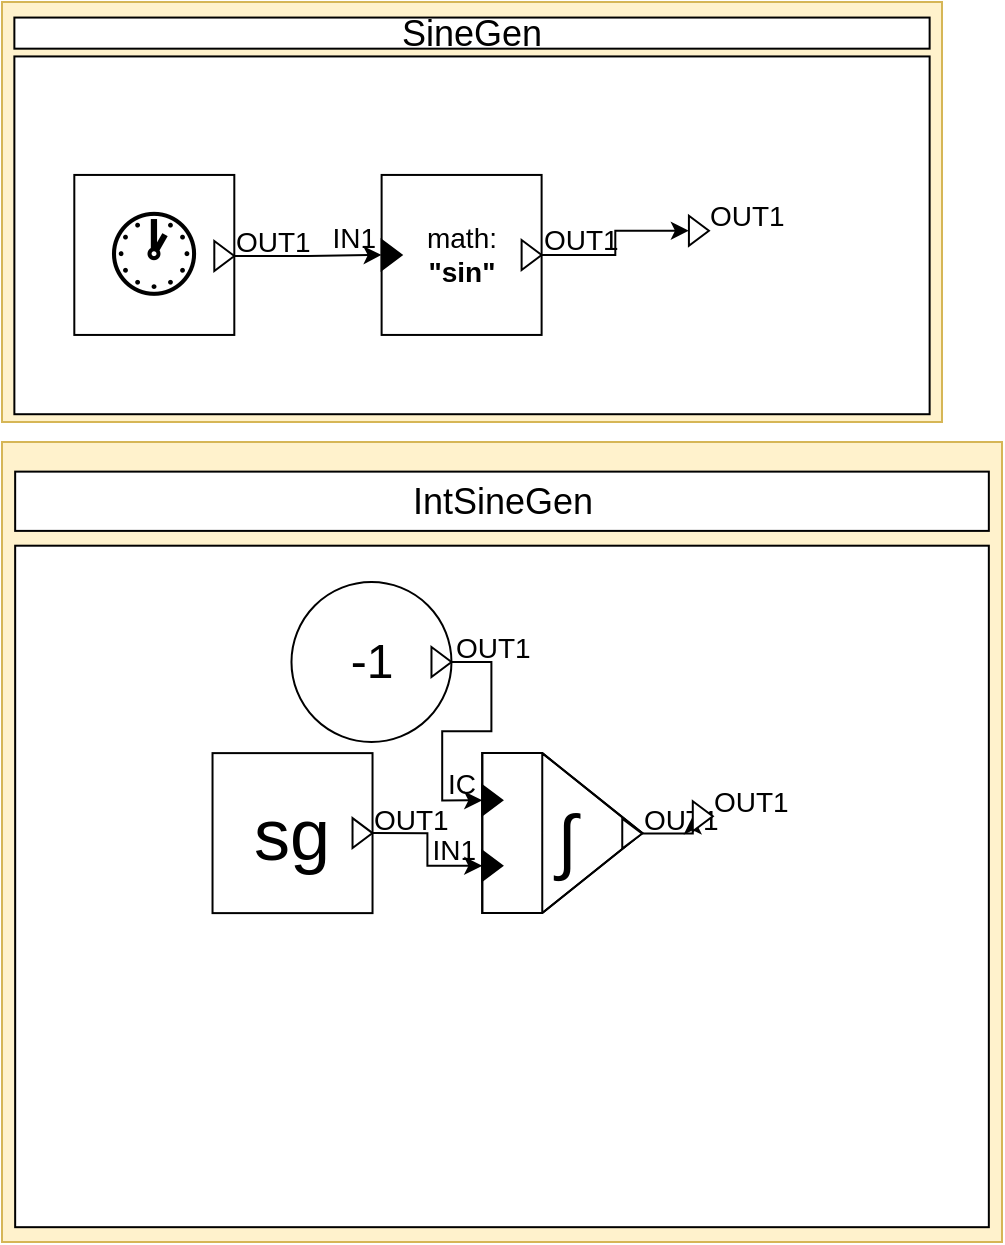 <mxfile version="20.3.0" type="device"><diagram id="8k8x3AmDGYQKGOEN4Yke" name="Page-1"><mxGraphModel dx="1185" dy="721" grid="1" gridSize="10" guides="1" tooltips="1" connect="1" arrows="1" fold="1" page="1" pageScale="1" pageWidth="850" pageHeight="1100" math="0" shadow="0"><root><mxCell id="0"/><mxCell id="1" parent="0"/><object label="" placeholders="1" class_name="SineGen" id="BT3kLtxiukpyVDSTcT08-5"><mxCell style="rounded=0;whiteSpace=wrap;html=1;fillColor=#fff2cc;strokeColor=#d6b656;container=0;connectable=0;allowArrows=0;treeFolding=0;moveCells=0;treeMoving=0;comic=0;rotatable=0;expand=1;autosize=1;resizeWidth=1;resizeHeight=1;metaEdit=1;" parent="1" vertex="1"><mxGeometry x="110" y="370" width="470" height="210" as="geometry"><mxRectangle x="40" y="400" width="50" height="40" as="alternateBounds"/></mxGeometry></mxCell></object><object label="SineGen" placeholders="1" id="BT3kLtxiukpyVDSTcT08-6"><mxCell style="rounded=0;whiteSpace=wrap;html=1;fillColor=#ffffff;fontSize=18;connectable=0;allowArrows=0;rotatable=0;cloneable=0;deletable=0;" parent="BT3kLtxiukpyVDSTcT08-5" vertex="1"><mxGeometry x="6.184" y="7.778" width="457.632" height="15.556" as="geometry"/></mxCell></object><mxCell id="BT3kLtxiukpyVDSTcT08-7" value="" style="rounded=0;whiteSpace=wrap;html=1;fillColor=#ffffff;connectable=0;allowArrows=0;container=1;collapsible=0;portConstraintRotation=0;rotatable=0;cloneable=0;deletable=0;recursiveResize=0;" parent="BT3kLtxiukpyVDSTcT08-5" vertex="1"><mxGeometry x="6.184" y="27.222" width="457.632" height="178.889" as="geometry"><mxRectangle x="10" y="70" width="50" height="40" as="alternateBounds"/></mxGeometry></mxCell><object label="&#9;%symbol%" class_name="TimeBlock" block_name="time" placeholders="1" symbol="&amp;#128336;" id="BT3kLtxiukpyVDSTcT08-8"><mxCell style="whiteSpace=wrap;html=1;aspect=fixed;connectable=0;allowArrows=0;container=1;collapsible=0;resizable=0;fontSize=45;metaEdit=1;" parent="BT3kLtxiukpyVDSTcT08-7" vertex="1"><mxGeometry x="29.97" y="59.248" width="80" height="80" as="geometry"/></mxCell></object><object label="%name%" placeholders="1" name="OUT1" class_name="OutputPort" id="BT3kLtxiukpyVDSTcT08-9"><mxCell style="triangle;fillColor=#ffffff;fontSize=14;points=[[1,0.5]];allowArrows=0;verticalAlign=middle;horizontal=1;spacingTop=0;align=left;spacingLeft=4;spacingRight=0;html=1;comic=0;treeFolding=0;treeMoving=0;movable=1;resizable=0;rotatable=1;deletable=1;editable=1;connectable=1;movableLabel=1;spacing=2;aspect=fixed;metaEdit=1;" parent="BT3kLtxiukpyVDSTcT08-8" vertex="1"><mxGeometry x="70" y="33" width="10" height="15" as="geometry"><mxPoint x="5" y="-7" as="offset"/></mxGeometry></mxCell></object><object label="math:&lt;br style=&quot;font-size: 14px&quot;&gt;&lt;b&gt;%block_operator%&lt;/b&gt;" placeholders="1" class_name="GenericBlock" block_name="sin" block_operator="&quot;sin&quot;" id="BT3kLtxiukpyVDSTcT08-10"><mxCell style="whiteSpace=wrap;html=1;aspect=fixed;comic=0;fillColor=#FFFFFF;fontSize=14;align=center;resizable=0;container=1;collapsible=0;points=[];allowArrows=0;metaEdit=1;connectable=0;" parent="BT3kLtxiukpyVDSTcT08-7" vertex="1"><mxGeometry x="183.623" y="59.248" width="80" height="80" as="geometry"/></mxCell></object><object label="%name%" placeholders="1" name="OUT1" class_name="OutputPort" id="BT3kLtxiukpyVDSTcT08-11"><mxCell style="triangle;fillColor=#ffffff;fontSize=14;points=[[1,0.5]];allowArrows=0;verticalAlign=middle;horizontal=1;spacingTop=0;align=left;spacingLeft=4;spacingRight=0;html=1;comic=0;treeFolding=0;treeMoving=0;movable=1;resizable=0;rotatable=1;deletable=1;editable=1;connectable=1;movableLabel=1;spacing=2;aspect=fixed;metaEdit=1;" parent="BT3kLtxiukpyVDSTcT08-10" vertex="1"><mxGeometry x="70" y="32.5" width="10" height="15" as="geometry"><mxPoint x="5" y="-7" as="offset"/></mxGeometry></mxCell></object><object label="%name%" placeholders="1" name="IN1" class_name="InputPort" id="BT3kLtxiukpyVDSTcT08-12"><mxCell style="triangle;fontSize=14;points=[[0,0.5]];allowArrows=0;verticalAlign=middle;horizontal=1;spacingTop=0;align=right;spacingLeft=0;spacingRight=8;html=1;comic=0;treeFolding=0;treeMoving=0;resizable=0;movableLabel=1;spacing=2;aspect=fixed;fillColor=#000000;metaEdit=1;" parent="BT3kLtxiukpyVDSTcT08-10" vertex="1"><mxGeometry y="32.5" width="10" height="15" as="geometry"><mxPoint x="-4" y="-8" as="offset"/></mxGeometry></mxCell></object><mxCell id="BT3kLtxiukpyVDSTcT08-13" style="edgeStyle=orthogonalEdgeStyle;rounded=0;orthogonalLoop=1;jettySize=auto;html=1;exitX=1;exitY=0.5;exitDx=0;exitDy=0;entryX=0;entryY=0.5;entryDx=0;entryDy=0;" parent="BT3kLtxiukpyVDSTcT08-7" source="BT3kLtxiukpyVDSTcT08-9" target="BT3kLtxiukpyVDSTcT08-12" edge="1"><mxGeometry relative="1" as="geometry"/></mxCell><object label="%name%" placeholders="1" name="OUT1" class_name="OutputPort" id="BT3kLtxiukpyVDSTcT08-15"><mxCell style="triangle;fillColor=#ffffff;fontSize=14;points=[[0,0.5],[1,0.5]];allowArrows=0;verticalAlign=middle;horizontal=1;spacingTop=0;align=left;spacingLeft=4;spacingRight=0;html=1;comic=0;treeFolding=0;treeMoving=0;movable=1;resizable=0;rotatable=1;deletable=1;editable=1;connectable=1;movableLabel=1;spacing=2;aspect=fixed;metaEdit=1;" parent="BT3kLtxiukpyVDSTcT08-7" vertex="1"><mxGeometry x="337.277" y="79.631" width="10" height="15" as="geometry"><mxPoint x="5" y="-7" as="offset"/></mxGeometry></mxCell></object><mxCell id="BT3kLtxiukpyVDSTcT08-16" style="edgeStyle=orthogonalEdgeStyle;rounded=0;orthogonalLoop=1;jettySize=auto;html=1;exitX=1;exitY=0.5;exitDx=0;exitDy=0;entryX=0;entryY=0.5;entryDx=0;entryDy=0;" parent="BT3kLtxiukpyVDSTcT08-7" source="BT3kLtxiukpyVDSTcT08-11" target="BT3kLtxiukpyVDSTcT08-15" edge="1"><mxGeometry relative="1" as="geometry"/></mxCell><object label="" placeholders="1" class_name="IntSineGen" id="yKdCTbCNjgs1r0AEnR63-9"><mxCell style="rounded=0;whiteSpace=wrap;html=1;fillColor=#fff2cc;strokeColor=#d6b656;container=0;connectable=0;allowArrows=0;treeFolding=0;moveCells=0;treeMoving=0;comic=0;rotatable=0;expand=1;autosize=1;resizeWidth=1;resizeHeight=1;metaEdit=1;" vertex="1" parent="1"><mxGeometry x="110" y="590" width="500" height="400" as="geometry"><mxRectangle x="40" y="400" width="50" height="40" as="alternateBounds"/></mxGeometry></mxCell></object><object label="%class_name%" placeholders="1" id="yKdCTbCNjgs1r0AEnR63-10"><mxCell style="rounded=0;whiteSpace=wrap;html=1;fillColor=#ffffff;fontSize=18;connectable=0;allowArrows=0;rotatable=0;cloneable=0;deletable=0;" vertex="1" parent="yKdCTbCNjgs1r0AEnR63-9"><mxGeometry x="6.579" y="14.815" width="486.842" height="29.63" as="geometry"/></mxCell></object><mxCell id="yKdCTbCNjgs1r0AEnR63-11" value="" style="rounded=0;whiteSpace=wrap;html=1;fillColor=#ffffff;connectable=0;allowArrows=0;container=1;collapsible=0;portConstraintRotation=0;rotatable=0;cloneable=0;deletable=0;recursiveResize=0;" vertex="1" parent="yKdCTbCNjgs1r0AEnR63-9"><mxGeometry x="6.579" y="51.852" width="486.842" height="340.741" as="geometry"><mxRectangle x="10" y="70" width="50" height="40" as="alternateBounds"/></mxGeometry></mxCell><object label="%symbol%" class_name="IntegratorBlock" block_name="int" symbol="&amp;int;" placeholders="1" id="yKdCTbCNjgs1r0AEnR63-3"><mxCell style="shape=stencil(7ZVNDoMgEIVPw95IF24b294DFSuRggGq7e3LjzYSS6NRdybGMM7jyzi8CQCmskINBnFUAXgBcZxE+qXDzg+RbHCu3LcWCYIyil1GKsFr3JFC9QTCKiyIMll4BdFZa8zzXcA054xpGuFMepKJEMS3kHakylBe3wV/suIfbVA3yBQ60f1UD3sevDUterkf7Fvy9iJd6lIqJWxEhftgEx972qncZCvuZticcomXbbWGC/jDd2XAciNRyQWeb8qSUOoGKVjxYeTDyOuOe6eDWd/AWXM3SOeOiYUGplAvbNrdfTbzAQ==);whiteSpace=wrap;html=1;aspect=fixed;resizable=0;container=1;collapsible=0;spacingLeft=5;connectable=0;allowArrows=0;fontSize=36;spacingTop=7;metaEdit=1;" vertex="1" parent="yKdCTbCNjgs1r0AEnR63-11"><mxGeometry x="233.553" y="103.704" width="80" height="80" as="geometry"/></mxCell></object><object label="%name%" placeholders="1" name="OUT1" class_name="OutputPort" id="yKdCTbCNjgs1r0AEnR63-4"><mxCell style="triangle;fillColor=#ffffff;fontSize=14;points=[[1,0.5]];allowArrows=0;verticalAlign=middle;horizontal=1;spacingTop=0;align=left;spacingLeft=4;spacingRight=0;html=1;comic=0;treeFolding=0;treeMoving=0;movable=1;resizable=0;rotatable=1;deletable=1;editable=1;connectable=1;movableLabel=1;spacing=2;aspect=fixed;metaEdit=1;" vertex="1" parent="yKdCTbCNjgs1r0AEnR63-3"><mxGeometry x="70" y="32.75" width="10" height="15" as="geometry"><mxPoint x="5" y="-7" as="offset"/></mxGeometry></mxCell></object><object label="%name%" placeholders="1" name="IC" class_name="InputPort" id="yKdCTbCNjgs1r0AEnR63-5"><mxCell style="triangle;fontSize=14;points=[[0,0.5]];allowArrows=0;verticalAlign=middle;horizontal=1;spacingTop=0;align=right;spacingLeft=0;spacingRight=8;html=1;comic=0;treeFolding=0;treeMoving=0;resizable=0;movableLabel=1;spacing=2;aspect=fixed;fillColor=#000000;metaEdit=1;" vertex="1" parent="yKdCTbCNjgs1r0AEnR63-3"><mxGeometry y="16.12" width="10" height="15" as="geometry"><mxPoint x="-4" y="-8" as="offset"/></mxGeometry></mxCell></object><object label="%name%" placeholders="1" name="IN1" class_name="InputPort" id="yKdCTbCNjgs1r0AEnR63-6"><mxCell style="triangle;fontSize=14;points=[[0,0.5]];allowArrows=0;verticalAlign=middle;horizontal=1;spacingTop=0;align=right;spacingLeft=0;spacingRight=8;html=1;comic=0;treeFolding=0;treeMoving=0;resizable=0;movableLabel=1;spacing=2;aspect=fixed;fillColor=#000000;metaEdit=1;" vertex="1" parent="yKdCTbCNjgs1r0AEnR63-3"><mxGeometry y="48.87" width="10" height="15" as="geometry"><mxPoint x="-4" y="-8" as="offset"/></mxGeometry></mxCell></object><mxCell id="yKdCTbCNjgs1r0AEnR63-8" style="edgeStyle=orthogonalEdgeStyle;rounded=0;orthogonalLoop=1;jettySize=auto;html=1;exitX=1;exitY=0.5;exitDx=0;exitDy=0;entryX=0;entryY=0.5;entryDx=0;entryDy=0;" edge="1" parent="yKdCTbCNjgs1r0AEnR63-11" source="yKdCTbCNjgs1r0AEnR63-4" target="yKdCTbCNjgs1r0AEnR63-12"><mxGeometry relative="1" as="geometry"><mxPoint x="319.079" y="133.333" as="targetPoint"/></mxGeometry></mxCell><object label="%name%" placeholders="1" name="OUT1" class_name="OutputPort" id="yKdCTbCNjgs1r0AEnR63-12"><mxCell style="triangle;fillColor=#ffffff;fontSize=14;points=[[0,0.5],[1,0.5]];allowArrows=0;verticalAlign=middle;horizontal=1;spacingTop=0;align=left;spacingLeft=4;spacingRight=0;html=1;comic=0;treeFolding=0;treeMoving=0;movable=1;resizable=0;rotatable=1;deletable=1;editable=1;connectable=1;movableLabel=1;spacing=2;aspect=fixed;metaEdit=1;" vertex="1" parent="yKdCTbCNjgs1r0AEnR63-11"><mxGeometry x="338.816" y="127.778" width="10" height="15" as="geometry"><mxPoint x="5" y="-7" as="offset"/></mxGeometry></mxCell></object><object label="%value%" placeholders="1" value="-1" block_name="minusone" class_name="ConstantBlock" id="yKdCTbCNjgs1r0AEnR63-13"><mxCell style="ellipse;whiteSpace=wrap;html=1;comic=0;fillColor=#ffffff;fontSize=24;align=center;allowArrows=0;connectable=0;container=1;collapsible=0;recursiveResize=1;direction=west;resizable=0;metaEdit=1;" vertex="1" parent="yKdCTbCNjgs1r0AEnR63-11"><mxGeometry x="138.158" y="18.148" width="80" height="80" as="geometry"/></mxCell></object><object label="%name%" placeholders="1" name="OUT1" class_name="OutputPort" id="yKdCTbCNjgs1r0AEnR63-14"><mxCell style="triangle;fillColor=#ffffff;fontSize=14;points=[[1,0.5]];allowArrows=0;verticalAlign=middle;horizontal=1;spacingTop=0;align=left;spacingLeft=4;spacingRight=0;html=1;comic=0;treeFolding=0;treeMoving=0;movable=1;resizable=0;rotatable=1;deletable=1;editable=1;connectable=1;movableLabel=1;spacing=2;aspect=fixed;metaEdit=1;" vertex="1" parent="yKdCTbCNjgs1r0AEnR63-13"><mxGeometry x="70" y="32.5" width="10" height="15" as="geometry"><mxPoint x="6" y="-7" as="offset"/></mxGeometry></mxCell></object><mxCell id="yKdCTbCNjgs1r0AEnR63-15" style="edgeStyle=orthogonalEdgeStyle;rounded=0;orthogonalLoop=1;jettySize=auto;html=1;exitX=1;exitY=0.5;exitDx=0;exitDy=0;entryX=0;entryY=0.5;entryDx=0;entryDy=0;" edge="1" parent="yKdCTbCNjgs1r0AEnR63-11" source="yKdCTbCNjgs1r0AEnR63-14" target="yKdCTbCNjgs1r0AEnR63-5"><mxGeometry relative="1" as="geometry"/></mxCell><object label="%symbol%" placeholders="1" symbol="sg" class_name="SineGen" block_name="sg" id="yKdCTbCNjgs1r0AEnR63-19"><mxCell style="whiteSpace=wrap;html=1;aspect=fixed;comic=0;fillColor=#FFFFFF;fontSize=36;align=center;resizable=0;container=1;collapsible=0;points=[];allowArrows=0;metaEdit=1;connectable=0;" vertex="1" parent="yKdCTbCNjgs1r0AEnR63-11"><mxGeometry x="98.684" y="103.708" width="80" height="80" as="geometry"/></mxCell></object><object label="%name%" placeholders="1" name="OUT1" class_name="OutputPort" id="yKdCTbCNjgs1r0AEnR63-20"><mxCell style="triangle;fillColor=#ffffff;fontSize=14;points=[[1,0.5]];allowArrows=0;verticalAlign=middle;horizontal=1;spacingTop=0;align=left;spacingLeft=4;spacingRight=0;html=1;comic=0;treeFolding=0;treeMoving=0;movable=1;resizable=0;rotatable=1;deletable=1;editable=1;connectable=1;movableLabel=1;spacing=2;aspect=fixed;metaEdit=1;" vertex="1" parent="yKdCTbCNjgs1r0AEnR63-19"><mxGeometry x="70" y="32.5" width="10" height="15" as="geometry"><mxPoint x="5" y="-7" as="offset"/></mxGeometry></mxCell></object><mxCell id="yKdCTbCNjgs1r0AEnR63-22" style="edgeStyle=orthogonalEdgeStyle;rounded=0;orthogonalLoop=1;jettySize=auto;html=1;exitX=1;exitY=0.5;exitDx=0;exitDy=0;entryX=0;entryY=0.5;entryDx=0;entryDy=0;" edge="1" parent="yKdCTbCNjgs1r0AEnR63-11" source="yKdCTbCNjgs1r0AEnR63-20" target="yKdCTbCNjgs1r0AEnR63-6"><mxGeometry relative="1" as="geometry"/></mxCell></root></mxGraphModel></diagram></mxfile>